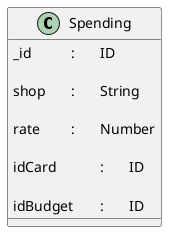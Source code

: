 @startuml

class Spending {
	_id		:	ID

	shop	:	String

	rate		:	Number

	idCard		:	ID

	idBudget	:	ID
}

@enduml
